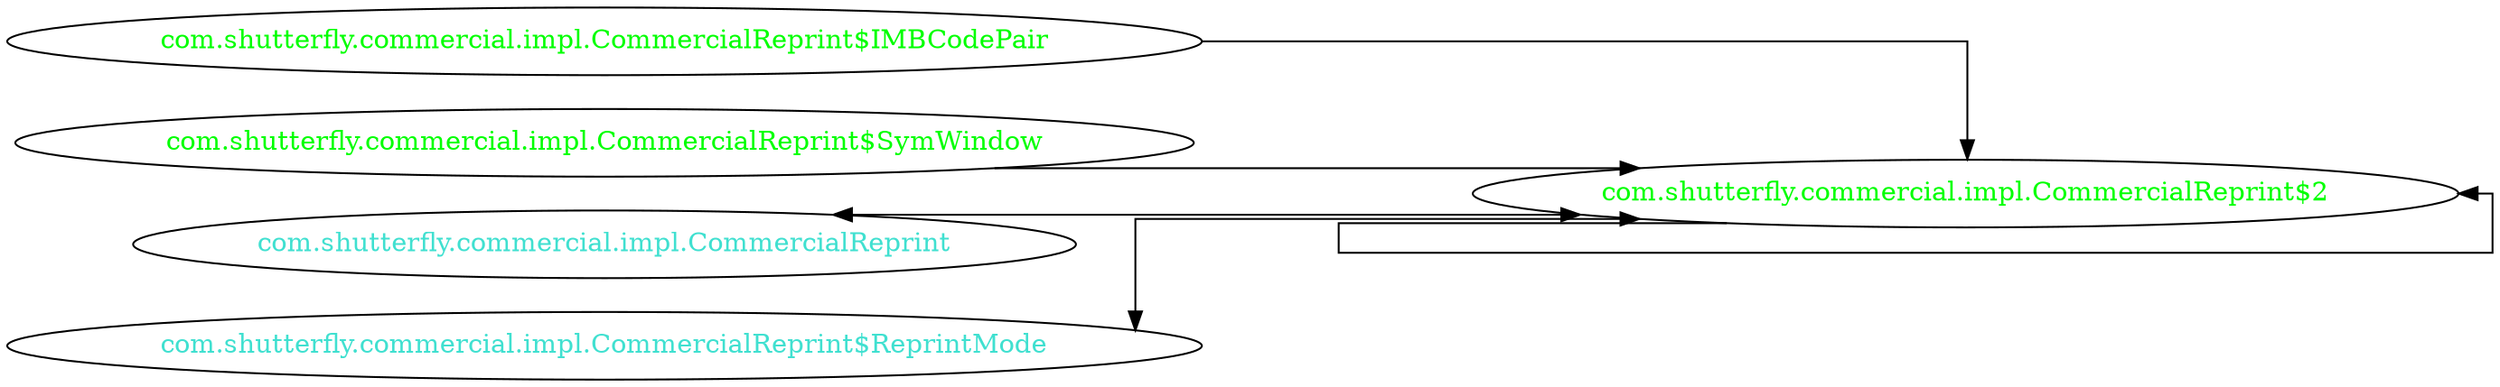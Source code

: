 digraph dependencyGraph {
 concentrate=true;
 ranksep="2.0";
 rankdir="LR"; 
 splines="ortho";
"com.shutterfly.commercial.impl.CommercialReprint$2" [fontcolor="red"];
"com.shutterfly.commercial.impl.CommercialReprint$2" [ fontcolor="green" ];
"com.shutterfly.commercial.impl.CommercialReprint$2"->"com.shutterfly.commercial.impl.CommercialReprint$2";
"com.shutterfly.commercial.impl.CommercialReprint$IMBCodePair" [ fontcolor="green" ];
"com.shutterfly.commercial.impl.CommercialReprint$IMBCodePair"->"com.shutterfly.commercial.impl.CommercialReprint$2";
"com.shutterfly.commercial.impl.CommercialReprint$SymWindow" [ fontcolor="green" ];
"com.shutterfly.commercial.impl.CommercialReprint$SymWindow"->"com.shutterfly.commercial.impl.CommercialReprint$2";
"com.shutterfly.commercial.impl.CommercialReprint" [ fontcolor="turquoise" ];
"com.shutterfly.commercial.impl.CommercialReprint"->"com.shutterfly.commercial.impl.CommercialReprint$2" [dir=both];
"com.shutterfly.commercial.impl.CommercialReprint$ReprintMode" [ fontcolor="turquoise" ];
"com.shutterfly.commercial.impl.CommercialReprint$ReprintMode"->"com.shutterfly.commercial.impl.CommercialReprint$2" [dir=both];
}